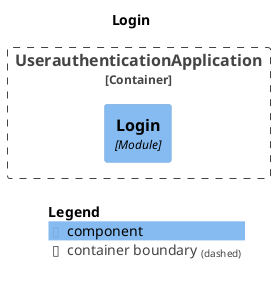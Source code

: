 @startuml
set separator none
title Login

top to bottom direction

!include <C4/C4>
!include <C4/C4_Context>
!include <C4/C4_Component>

Container_Boundary("UserauthenticationApplication.UserauthenticationApplication_boundary", "UserauthenticationApplication", $tags="") {
  Component(UserauthenticationApplication.UserauthenticationApplication.Login, "Login", $techn="Module", $descr="", $tags="", $link="")
}


SHOW_LEGEND(true)
@enduml